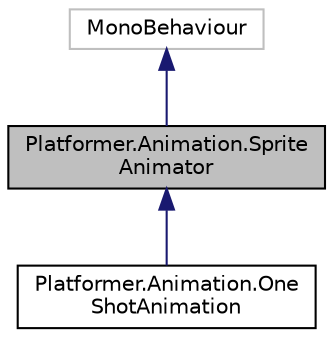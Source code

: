 digraph "Platformer.Animation.SpriteAnimator"
{
 // LATEX_PDF_SIZE
  edge [fontname="Helvetica",fontsize="10",labelfontname="Helvetica",labelfontsize="10"];
  node [fontname="Helvetica",fontsize="10",shape=record];
  Node1 [label="Platformer.Animation.Sprite\lAnimator",height=0.2,width=0.4,color="black", fillcolor="grey75", style="filled", fontcolor="black",tooltip="Class that reproduce an animation in a loop"];
  Node2 -> Node1 [dir="back",color="midnightblue",fontsize="10",style="solid",fontname="Helvetica"];
  Node2 [label="MonoBehaviour",height=0.2,width=0.4,color="grey75", fillcolor="white", style="filled",tooltip=" "];
  Node1 -> Node3 [dir="back",color="midnightblue",fontsize="10",style="solid",fontname="Helvetica"];
  Node3 [label="Platformer.Animation.One\lShotAnimation",height=0.2,width=0.4,color="black", fillcolor="white", style="filled",URL="$class_platformer_1_1_animation_1_1_one_shot_animation.html",tooltip="Class that reproduce an animation one time"];
}
